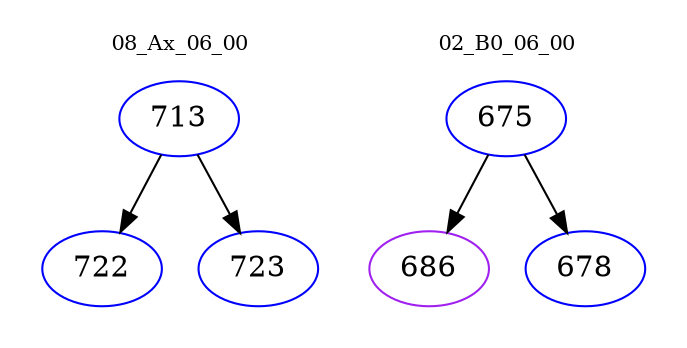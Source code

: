 digraph{
subgraph cluster_0 {
color = white
label = "08_Ax_06_00";
fontsize=10;
T0_713 [label="713", color="blue"]
T0_713 -> T0_722 [color="black"]
T0_722 [label="722", color="blue"]
T0_713 -> T0_723 [color="black"]
T0_723 [label="723", color="blue"]
}
subgraph cluster_1 {
color = white
label = "02_B0_06_00";
fontsize=10;
T1_675 [label="675", color="blue"]
T1_675 -> T1_686 [color="black"]
T1_686 [label="686", color="purple"]
T1_675 -> T1_678 [color="black"]
T1_678 [label="678", color="blue"]
}
}
